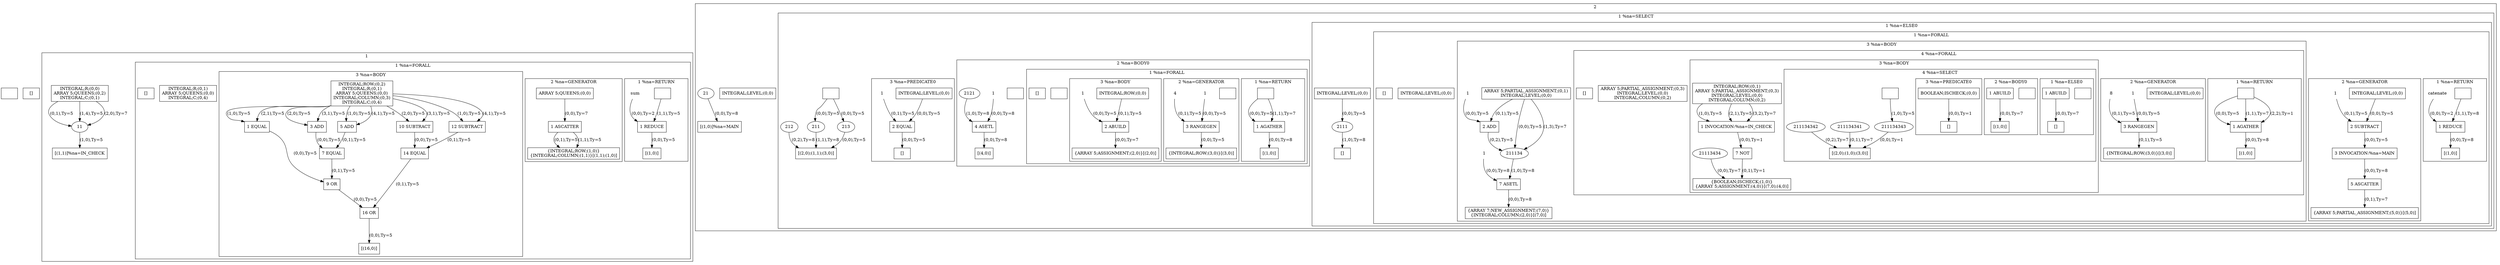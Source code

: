 digraph R {
newrank=true;
IN00 [shape=rect;label=""];
OUT00 [shape=rect;label="[]"];
subgraph cluster_01 {
label="1 ";
IN01 [shape=rect;label="INTEGRAL;R;(0,0)\nARRAY 5;QUEENS;(0,2)\nINTEGRAL;C;(0,1)"];
OUT01 [shape=rect;label="[(1,1)]%na=IN_CHECK"];
subgraph cluster_11 {
label="1 %na=FORALL";
IN011 [shape=rect;label="INTEGRAL;R;(0,1)\nARRAY 5;QUEENS;(0,0)\nINTEGRAL;C;(0,4)"];
OUT011 [shape=rect;label="[]"];
subgraph cluster_111 {
label="1 %na=RETURN";
IN0111 [shape=rect;label=""];
OUT0111 [shape=rect;label="[(1,0)]"];
1111 [shape=rect;label="1 REDUCE"];
1112 [shape=plaintext;label="sum"]
IN0111 ->  1111 [label="(1,1),Ty=5"]
1111 ->  OUT0111 [label="(0,0),Ty=5"]
1112 ->  1111 [label="(0,0),Ty=2"]
};
subgraph cluster_112 {
label="2 %na=GENERATOR";
IN0112 [shape=rect;label="ARRAY 5;QUEENS;(0,0)"];
OUT0112 [shape=rect;label="{INTEGRAL;ROW;(1,0)}\n{INTEGRAL;COLUMN;(1,1)}[(1,1);(1,0)]"];
1121 [shape=rect;label="1 ASCATTER"]
IN0112 ->  1121 [label="(0,0),Ty=7"]
1121 ->  OUT0112 [label="(0,1),Ty=5"]
1121 ->  OUT0112 [label="(1,1),Ty=5"]
};
subgraph cluster_113 {
label="3 %na=BODY";
IN0113 [shape=rect;label="INTEGRAL;ROW;(0,2)\nINTEGRAL;R;(0,1)\nARRAY 5;QUEENS;(0,0)\nINTEGRAL;COLUMN;(0,3)\nINTEGRAL;C;(0,4)"];
OUT0113 [shape=rect;label="[(16,0)]"];
1131 [shape=rect;label="1 EQUAL"];
1133 [shape=rect;label="3 ADD"];
1135 [shape=rect;label="5 ADD"];
1137 [shape=rect;label="7 EQUAL"];
1139 [shape=rect;label="9 OR"];
11310 [shape=rect;label="10 SUBTRACT"];
11312 [shape=rect;label="12 SUBTRACT"];
11314 [shape=rect;label="14 EQUAL"];
11316 [shape=rect;label="16 OR"]
IN0113 ->  1131 [label="(1,0),Ty=5"]
IN0113 ->  1131 [label="(2,1),Ty=5"]
IN0113 ->  1133 [label="(2,0),Ty=5"]
IN0113 ->  1133 [label="(3,1),Ty=5"]
IN0113 ->  1135 [label="(1,0),Ty=5"]
IN0113 ->  1135 [label="(4,1),Ty=5"]
IN0113 ->  11310 [label="(2,0),Ty=5"]
IN0113 ->  11310 [label="(3,1),Ty=5"]
IN0113 ->  11312 [label="(1,0),Ty=5"]
IN0113 ->  11312 [label="(4,1),Ty=5"]
1131 ->  1139 [label="(0,0),Ty=5"]
1133 ->  1137 [label="(0,0),Ty=5"]
1135 ->  1137 [label="(0,1),Ty=5"]
1137 ->  1139 [label="(0,1),Ty=5"]
1139 ->  11316 [label="(0,0),Ty=5"]
11310 ->  11314 [label="(0,0),Ty=5"]
11312 ->  11314 [label="(0,1),Ty=5"]
11314 ->  11316 [label="(0,1),Ty=5"]
11316 ->  OUT0113 [label="(0,0),Ty=5"]
}
}
IN01 ->  11 [label="(0,1),Ty=5"]
IN01 ->  11 [label="(1,4),Ty=5"]
IN01 ->  11 [label="(2,0),Ty=7"]
11 ->  OUT01 [label="(1,0),Ty=5"]
};
subgraph cluster_02 {
label="2 ";
IN02 [shape=rect;label="INTEGRAL;LEVEL;(0,0)"];
OUT02 [shape=rect;label="[(1,0)]%na=MAIN"];
subgraph cluster_21 {
label="1 %na=SELECT";
IN021 [shape=rect;label=""];
OUT021 [shape=rect;label="[(2,0);(1,1);(3,0)]"];
subgraph cluster_211 {
label="1 %na=ELSE0";
IN0211 [shape=rect;label="INTEGRAL;LEVEL;(0,0)"];
OUT0211 [shape=rect;label="[]"];
subgraph cluster_2111 {
label="1 %na=FORALL";
IN02111 [shape=rect;label="INTEGRAL;LEVEL;(0,0)"];
OUT02111 [shape=rect;label="[]"];
subgraph cluster_21111 {
label="1 %na=RETURN";
IN021111 [shape=rect;label=""];
OUT021111 [shape=rect;label="[(1,0)]"];
211111 [shape=rect;label="1 REDUCE"];
211112 [shape=plaintext;label="catenate"]
IN021111 ->  211111 [label="(1,1),Ty=8"]
211111 ->  OUT021111 [label="(0,0),Ty=8"]
211112 ->  211111 [label="(0,0),Ty=2"]
};
subgraph cluster_21112 {
label="2 %na=GENERATOR";
IN021112 [shape=rect;label="INTEGRAL;LEVEL;(0,0)"];
OUT021112 [shape=rect;label="{ARRAY 5;PARTIAL_ASSIGNMENT;(5,0)}[(5,0)]"];
211121 [shape=plaintext;label="1"];
211122 [shape=rect;label="2 SUBTRACT"];
211123 [shape=rect;label="3 INVOCATION:%na=MAIN"];
211125 [shape=rect;label="5 ASCATTER"]
IN021112 ->  211122 [label="(0,0),Ty=5"]
211121 ->  211122 [label="(0,1),Ty=5"]
211122 ->  211123 [label="(0,0),Ty=5"]
211123 ->  211125 [label="(0,0),Ty=8"]
211125 ->  OUT021112 [label="(0,1),Ty=7"]
};
subgraph cluster_21113 {
label="3 %na=BODY";
IN021113 [shape=rect;label="ARRAY 5;PARTIAL_ASSIGNMENT;(0,1)\nINTEGRAL;LEVEL;(0,0)"];
OUT021113 [shape=rect;label="{ARRAY 7;NEW_ASSIGNMENT;(7,0)}\n{INTEGRAL;COLUMN;(2,0)}[(7,0)]"];
211131 [shape=plaintext;label="1"];
211132 [shape=rect;label="2 ADD"];
subgraph cluster_211134 {
label="4 %na=FORALL";
IN0211134 [shape=rect;label="ARRAY 5;PARTIAL_ASSIGNMENT;(0,3)\nINTEGRAL;LEVEL;(0,0)\nINTEGRAL;COLUMN;(0,2)"];
OUT0211134 [shape=rect;label="[]"];
subgraph cluster_2111341 {
label="1 %na=RETURN";
IN02111341 [shape=rect;label=""];
OUT02111341 [shape=rect;label="[(1,0)]"];
21113411 [shape=rect;label="1 AGATHER"]
IN02111341 ->  21113411 [label="(0,0),Ty=5"]
IN02111341 ->  21113411 [label="(1,1),Ty=7"]
IN02111341 ->  21113411 [label="(2,2),Ty=1"]
21113411 ->  OUT02111341 [label="(0,0),Ty=8"]
};
subgraph cluster_2111342 {
label="2 %na=GENERATOR";
IN02111342 [shape=rect;label="INTEGRAL;LEVEL;(0,0)"];
OUT02111342 [shape=rect;label="{INTEGRAL;ROW;(3,0)}[(3,0)]"];
21113421 [shape=plaintext;label="1"];
21113422 [shape=plaintext;label="8"];
21113423 [shape=rect;label="3 RANGEGEN"]
21113421 ->  21113423 [label="(0,0),Ty=5"]
21113422 ->  21113423 [label="(0,1),Ty=5"]
21113423 ->  OUT02111342 [label="(0,1),Ty=5"]
};
subgraph cluster_2111343 {
label="3 %na=BODY";
IN02111343 [shape=rect;label="INTEGRAL;ROW;(0,1)\nARRAY 5;PARTIAL_ASSIGNMENT;(0,3)\nINTEGRAL;LEVEL;(0,0)\nINTEGRAL;COLUMN;(0,2)"];
OUT02111343 [shape=rect;label="{BOOLEAN;ISCHECK;(1,0)}\n{ARRAY 5;ASSIGNMENT;(4,0)}[(7,0);(4,0)]"];
21113431 [shape=rect;label="1 INVOCATION:%na=IN_CHECK"];
subgraph cluster_21113434 {
label="4 %na=SELECT";
IN021113434 [shape=rect;label=""];
OUT021113434 [shape=rect;label="[(2,0);(1,0);(3,0)]"];
subgraph cluster_211134341 {
label="1 %na=ELSE0";
IN0211134341 [shape=rect;label=""];
OUT0211134341 [shape=rect;label="[]"];
2111343411 [shape=rect;label="1 ABUILD"]
2111343411 ->  OUT0211134341 [label="(0,0),Ty=7"]
};
subgraph cluster_211134342 {
label="2 %na=BODY0";
IN0211134342 [shape=rect;label=""];
OUT0211134342 [shape=rect;label="[(1,0)]"];
2111343421 [shape=rect;label="1 ABUILD"]
2111343421 ->  OUT0211134342 [label="(0,0),Ty=7"]
};
subgraph cluster_211134343 {
label="3 %na=PREDICATE0";
IN0211134343 [shape=rect;label="BOOLEAN;ISCHECK;(0,0)"];
OUT0211134343 [shape=rect;label="[]"]
IN0211134343 ->  OUT0211134343 [label="(0,0),Ty=1"]
}
IN021113434 ->  211134343 [label="(1,0),Ty=5"]
211134341 ->  OUT021113434 [label="(0,1),Ty=7"]
211134342 ->  OUT021113434 [label="(0,2),Ty=7"]
211134343 ->  OUT021113434 [label="(0,0),Ty=1"]
};
21113437 [shape=rect;label="7 NOT"]
IN02111343 ->  21113431 [label="(1,0),Ty=5"]
IN02111343 ->  21113431 [label="(2,1),Ty=5"]
IN02111343 ->  21113431 [label="(3,2),Ty=7"]
21113431 ->  21113437 [label="(0,0),Ty=1"]
21113434 ->  OUT02111343 [label="(0,0),Ty=7"]
21113437 ->  OUT02111343 [label="(0,1),Ty=1"]
}
};
211136 [shape=plaintext;label="1"];
211137 [shape=rect;label="7 ASETL"]
IN021113 ->  211132 [label="(0,1),Ty=5"]
IN021113 ->  211134 [label="(0,0),Ty=5"]
IN021113 ->  211134 [label="(1,3),Ty=7"]
211131 ->  211132 [label="(0,0),Ty=5"]
211132 ->  211134 [label="(0,2),Ty=5"]
211134 ->  211137 [label="(1,0),Ty=8"]
211136 ->  211137 [label="(0,0),Ty=8"]
211137 ->  OUT021113 [label="(0,0),Ty=8"]
}
}
IN0211 ->  2111 [label="(0,0),Ty=5"]
2111 ->  OUT0211 [label="(1,0),Ty=8"]
};
subgraph cluster_212 {
label="2 %na=BODY0";
IN0212 [shape=rect;label=""];
OUT0212 [shape=rect;label="[(4,0)]"];
subgraph cluster_2121 {
label="1 %na=FORALL";
IN02121 [shape=rect;label=""];
OUT02121 [shape=rect;label="[]"];
subgraph cluster_21211 {
label="1 %na=RETURN";
IN021211 [shape=rect;label=""];
OUT021211 [shape=rect;label="[(1,0)]"];
212111 [shape=rect;label="1 AGATHER"]
IN021211 ->  212111 [label="(0,0),Ty=5"]
IN021211 ->  212111 [label="(1,1),Ty=7"]
212111 ->  OUT021211 [label="(0,0),Ty=8"]
};
subgraph cluster_21212 {
label="2 %na=GENERATOR";
IN021212 [shape=rect;label=""];
OUT021212 [shape=rect;label="{INTEGRAL;ROW;(3,0)}[(3,0)]"];
212121 [shape=plaintext;label="1"];
212122 [shape=plaintext;label="4"];
212123 [shape=rect;label="3 RANGEGEN"]
212121 ->  212123 [label="(0,0),Ty=5"]
212122 ->  212123 [label="(0,1),Ty=5"]
212123 ->  OUT021212 [label="(0,0),Ty=5"]
};
subgraph cluster_21213 {
label="3 %na=BODY";
IN021213 [shape=rect;label="INTEGRAL;ROW;(0,0)"];
OUT021213 [shape=rect;label="{ARRAY 5;ASSIGNMENT;(2,0)}[(2,0)]"];
212131 [shape=plaintext;label="1"];
212132 [shape=rect;label="2 ABUILD"]
IN021213 ->  212132 [label="(0,1),Ty=5"]
212131 ->  212132 [label="(0,0),Ty=5"]
212132 ->  OUT021213 [label="(0,0),Ty=7"]
}
};
2123 [shape=plaintext;label="1"];
2124 [shape=rect;label="4 ASETL"]
2121 ->  2124 [label="(1,0),Ty=8"]
2123 ->  2124 [label="(0,0),Ty=8"]
2124 ->  OUT0212 [label="(0,0),Ty=8"]
};
subgraph cluster_213 {
label="3 %na=PREDICATE0";
IN0213 [shape=rect;label="INTEGRAL;LEVEL;(0,0)"];
OUT0213 [shape=rect;label="[]"];
2131 [shape=plaintext;label="1"];
2132 [shape=rect;label="2 EQUAL"]
IN0213 ->  2132 [label="(0,0),Ty=5"]
2131 ->  2132 [label="(0,1),Ty=5"]
2132 ->  OUT0213 [label="(0,0),Ty=5"]
}
IN021 ->  211 [label="(0,0),Ty=5"]
IN021 ->  213 [label="(0,0),Ty=5"]
211 ->  OUT021 [label="(1,1),Ty=8"]
212 ->  OUT021 [label="(0,2),Ty=8"]
213 ->  OUT021 [label="(0,0),Ty=5"]
}
21 ->  OUT02 [label="(0,0),Ty=8"]
}}